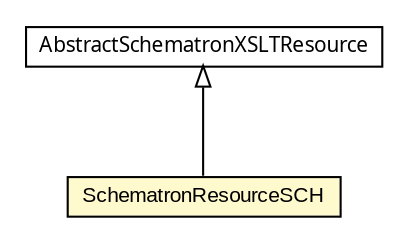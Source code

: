 #!/usr/local/bin/dot
#
# Class diagram 
# Generated by UMLGraph version 5.1 (http://www.umlgraph.org/)
#

digraph G {
	edge [fontname="arial",fontsize=10,labelfontname="arial",labelfontsize=10];
	node [fontname="arial",fontsize=10,shape=plaintext];
	nodesep=0.25;
	ranksep=0.5;
	// com.helger.schematron.xslt.SchematronResourceSCH
	c13343 [label=<<table title="com.helger.schematron.xslt.SchematronResourceSCH" border="0" cellborder="1" cellspacing="0" cellpadding="2" port="p" bgcolor="lemonChiffon" href="./SchematronResourceSCH.html">
		<tr><td><table border="0" cellspacing="0" cellpadding="1">
<tr><td align="center" balign="center"> SchematronResourceSCH </td></tr>
		</table></td></tr>
		</table>>, fontname="arial", fontcolor="black", fontsize=10.0];
	// com.helger.schematron.xslt.AbstractSchematronXSLTResource
	c13346 [label=<<table title="com.helger.schematron.xslt.AbstractSchematronXSLTResource" border="0" cellborder="1" cellspacing="0" cellpadding="2" port="p" href="./AbstractSchematronXSLTResource.html">
		<tr><td><table border="0" cellspacing="0" cellpadding="1">
<tr><td align="center" balign="center"><font face="ariali"> AbstractSchematronXSLTResource </font></td></tr>
		</table></td></tr>
		</table>>, fontname="arial", fontcolor="black", fontsize=10.0];
	//com.helger.schematron.xslt.SchematronResourceSCH extends com.helger.schematron.xslt.AbstractSchematronXSLTResource
	c13346:p -> c13343:p [dir=back,arrowtail=empty];
}

